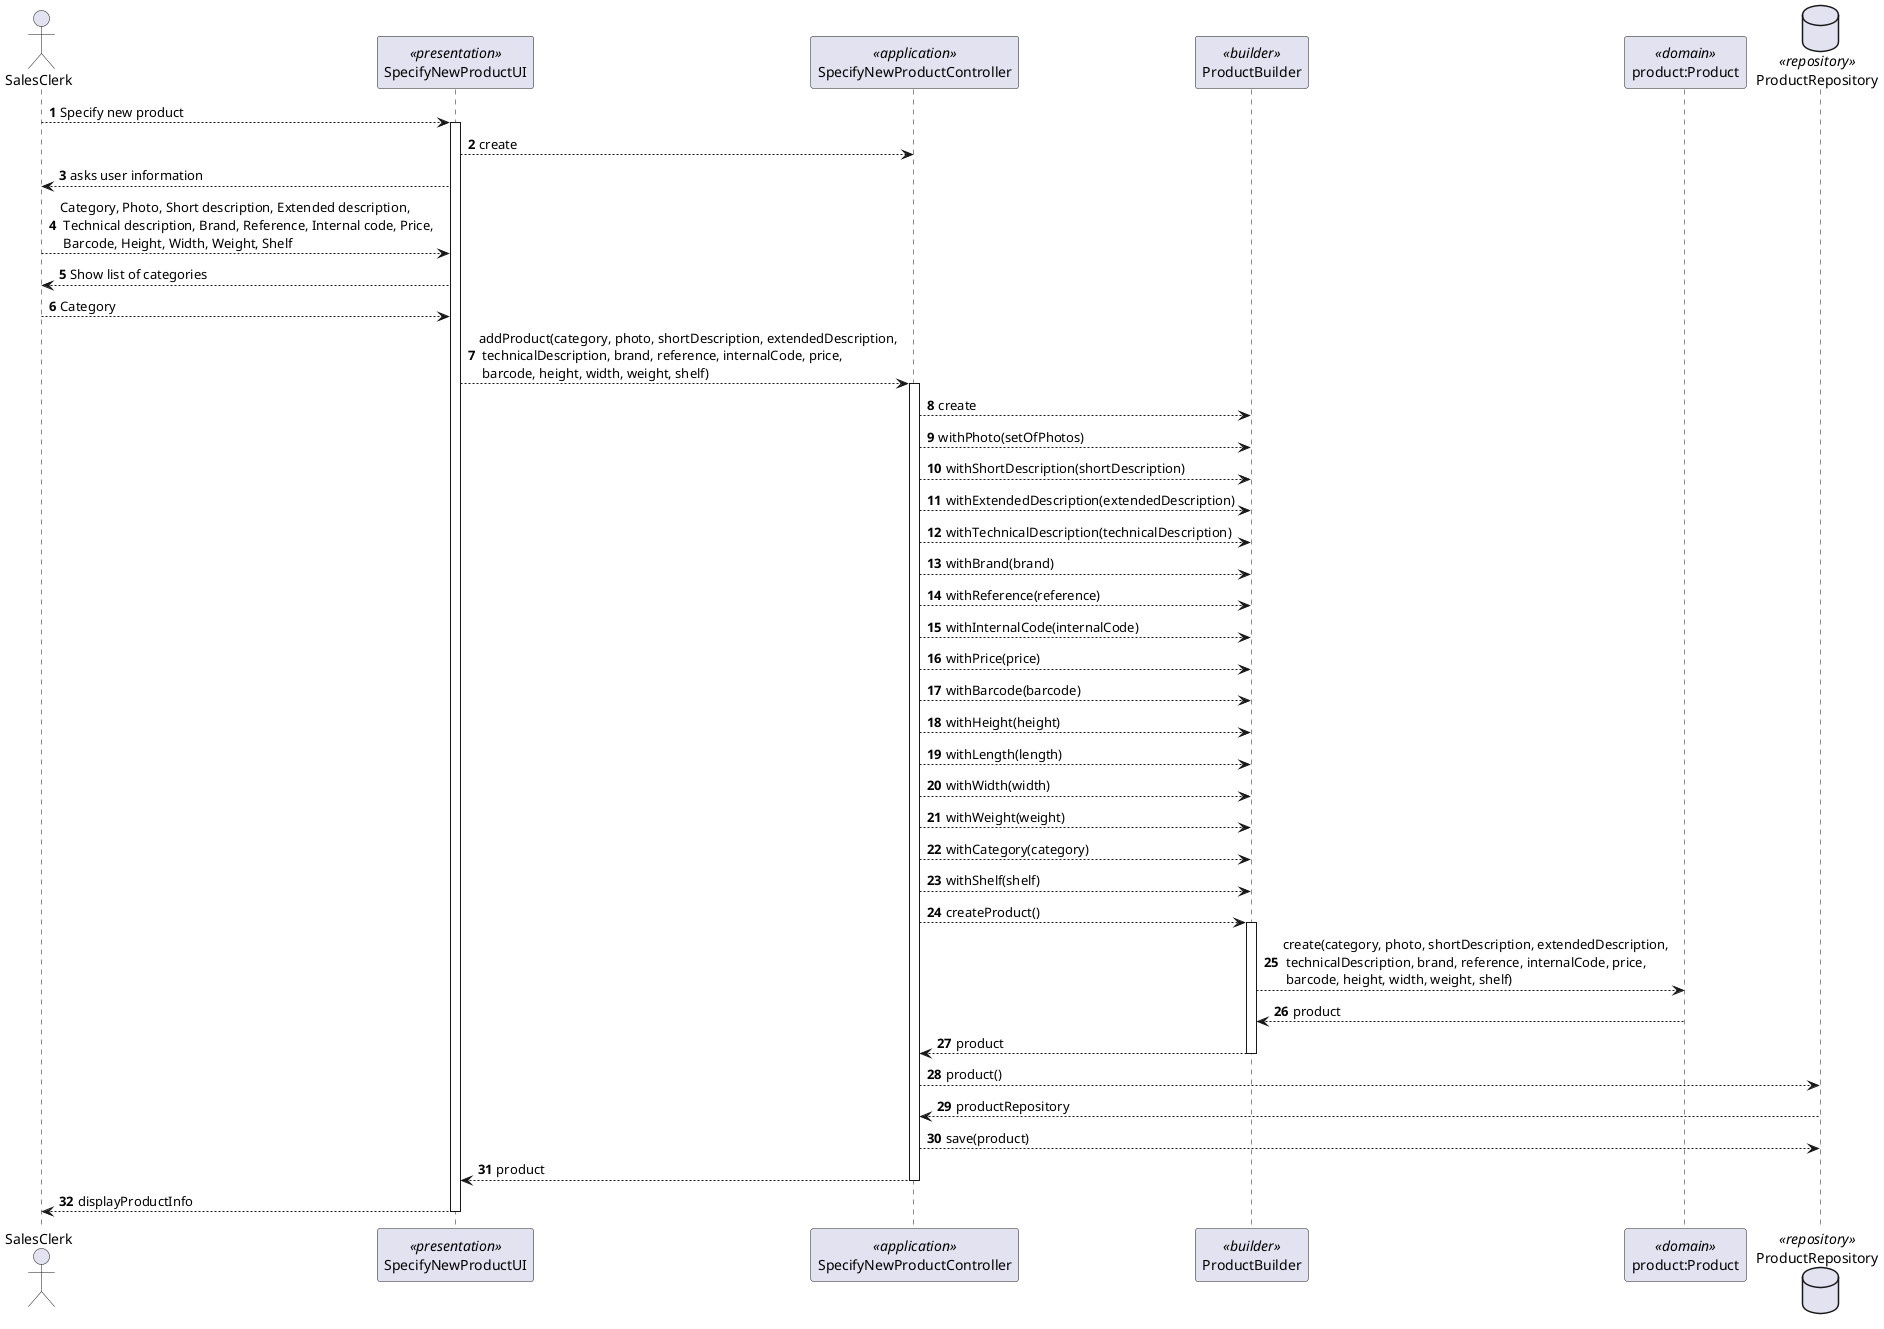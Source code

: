 @startuml
actor SalesClerk as adm
participant "//<<presentation>>//\nSpecifyNewProductUI" as ui
participant "//<<application>>//\nSpecifyNewProductController" as cc
participant "//<<builder>>//\nProductBuilder" as build
participant "//<<domain>>//\nproduct:Product" as user
database "//<<repository>>//\nProductRepository" as db

autonumber

adm-->ui: Specify new product

activate ui

ui-->cc: create

ui-->adm: asks user information

adm-->ui: Category, Photo, Short description, Extended description,\n Technical description, Brand, Reference, Internal code, Price,\n Barcode, Height, Width, Weight, Shelf

ui-->adm: Show list of categories

adm-->ui: Category

ui-->cc: addProduct(category, photo, shortDescription, extendedDescription,\n technicalDescription, brand, reference, internalCode, price,\n barcode, height, width, weight, shelf)

activate cc

cc-->build: create

cc-->build: withPhoto(setOfPhotos)

cc-->build: withShortDescription(shortDescription)

cc-->build: withExtendedDescription(extendedDescription)

cc-->build: withTechnicalDescription(technicalDescription)

cc-->build: withBrand(brand)

cc-->build: withReference(reference)

cc-->build: withInternalCode(internalCode)

cc-->build: withPrice(price)

cc-->build: withBarcode(barcode)

cc-->build: withHeight(height)

cc-->build: withLength(length)

cc-->build: withWidth(width)

cc-->build: withWeight(weight)

cc-->build: withCategory(category)

cc-->build: withShelf(shelf)

cc-->build: createProduct()

activate build

build-->user: create(category, photo, shortDescription, extendedDescription,\n technicalDescription, brand, reference, internalCode, price,\n barcode, height, width, weight, shelf)

user-->build: product

build-->cc: product

deactivate build

cc-->db: product()

db-->cc: productRepository

cc-->db: save(product)

cc-->ui: product

deactivate cc

ui-->adm: displayProductInfo

deactivate ui
@enduml